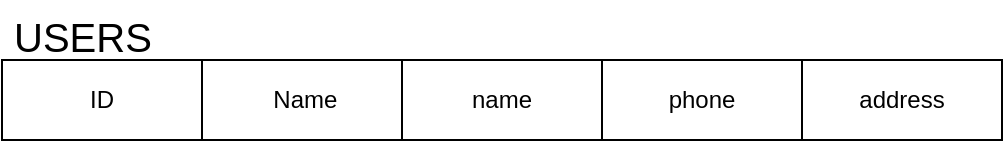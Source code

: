 <mxfile version="22.0.6" type="github">
  <diagram name="Page-1" id="Xf0QJX8aAJHHUgm_mSM7">
    <mxGraphModel dx="1434" dy="790" grid="1" gridSize="10" guides="1" tooltips="1" connect="1" arrows="1" fold="1" page="1" pageScale="1" pageWidth="850" pageHeight="1100" math="0" shadow="0">
      <root>
        <mxCell id="0" />
        <mxCell id="1" parent="0" />
        <mxCell id="9YnkPMnMuftcWYB37WrE-14" value="&amp;nbsp;Name" style="whiteSpace=wrap;html=1;align=center;" parent="1" vertex="1">
          <mxGeometry x="140" y="70" width="100" height="40" as="geometry" />
        </mxCell>
        <mxCell id="9YnkPMnMuftcWYB37WrE-21" value="ID" style="whiteSpace=wrap;html=1;align=center;" parent="1" vertex="1">
          <mxGeometry x="40" y="70" width="100" height="40" as="geometry" />
        </mxCell>
        <mxCell id="9YnkPMnMuftcWYB37WrE-22" value="name" style="whiteSpace=wrap;html=1;align=center;" parent="1" vertex="1">
          <mxGeometry x="240" y="70" width="100" height="40" as="geometry" />
        </mxCell>
        <mxCell id="9YnkPMnMuftcWYB37WrE-23" value="USERS" style="text;strokeColor=none;fillColor=none;spacingLeft=4;spacingRight=4;overflow=hidden;rotatable=0;points=[[0,0.5],[1,0.5]];portConstraint=eastwest;fontSize=20;whiteSpace=wrap;html=1;" parent="1" vertex="1">
          <mxGeometry x="40" y="40" width="80" height="30" as="geometry" />
        </mxCell>
        <mxCell id="RUmOgt_5cPqZvQCPgJx--6" value="phone" style="whiteSpace=wrap;html=1;align=center;" vertex="1" parent="1">
          <mxGeometry x="340" y="70" width="100" height="40" as="geometry" />
        </mxCell>
        <mxCell id="RUmOgt_5cPqZvQCPgJx--7" value="address" style="whiteSpace=wrap;html=1;align=center;" vertex="1" parent="1">
          <mxGeometry x="440" y="70" width="100" height="40" as="geometry" />
        </mxCell>
      </root>
    </mxGraphModel>
  </diagram>
</mxfile>
